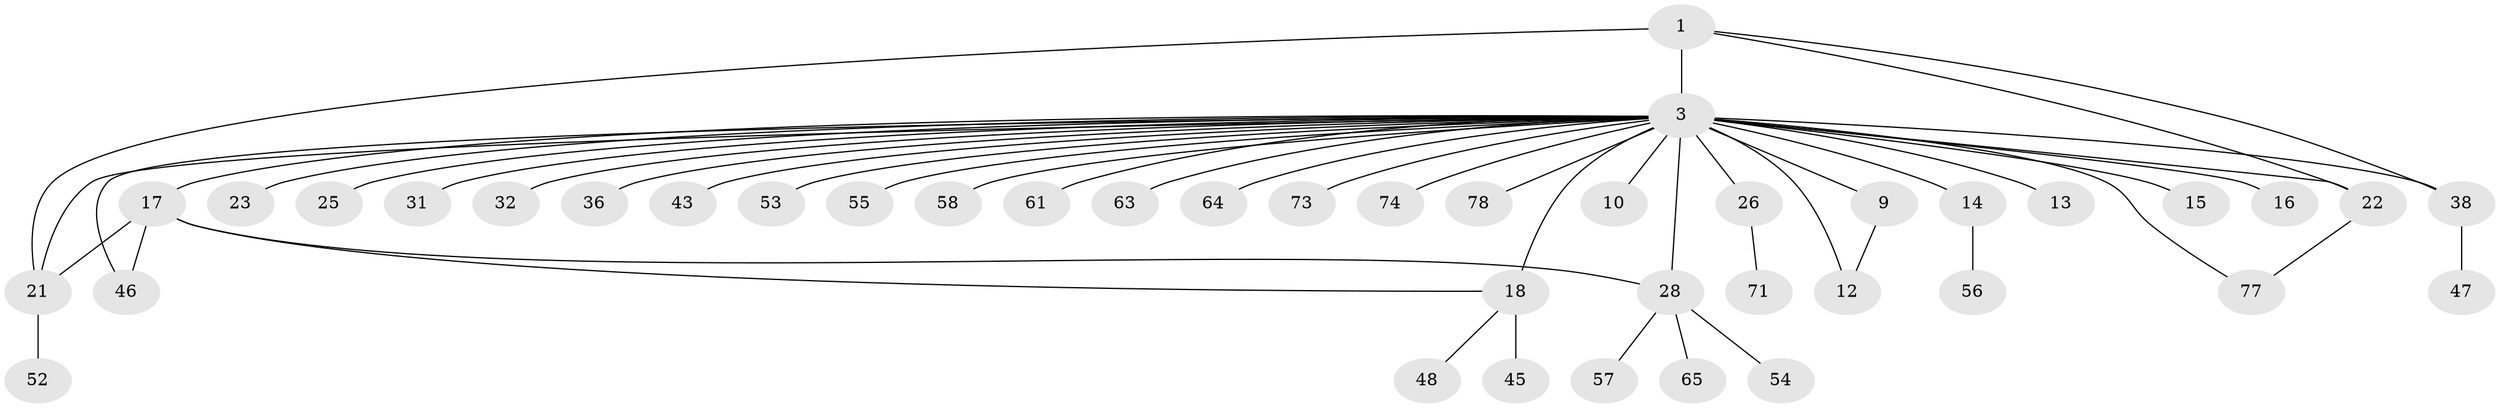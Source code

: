 // original degree distribution, {2: 0.2261904761904762, 5: 0.09523809523809523, 19: 0.011904761904761904, 16: 0.011904761904761904, 15: 0.011904761904761904, 1: 0.44047619047619047, 4: 0.07142857142857142, 14: 0.011904761904761904, 3: 0.07142857142857142, 7: 0.011904761904761904, 8: 0.011904761904761904, 6: 0.023809523809523808}
// Generated by graph-tools (version 1.1) at 2025/14/03/09/25 04:14:25]
// undirected, 42 vertices, 50 edges
graph export_dot {
graph [start="1"]
  node [color=gray90,style=filled];
  1 [super="+2"];
  3 [super="+66+62+42+4+5+8+50+7+68+29"];
  9 [super="+82+72"];
  10;
  12;
  13;
  14;
  15 [super="+33"];
  16 [super="+79"];
  17 [super="+80"];
  18 [super="+69+30"];
  21 [super="+35"];
  22 [super="+37+60+44"];
  23;
  25;
  26 [super="+70"];
  28 [super="+84+41"];
  31;
  32;
  36;
  38 [super="+75+59"];
  43;
  45;
  46 [super="+49"];
  47;
  48;
  52;
  53;
  54;
  55;
  56;
  57;
  58;
  61;
  63;
  64;
  65;
  71;
  73;
  74;
  77;
  78;
  1 -- 38;
  1 -- 3 [weight=2];
  1 -- 21;
  1 -- 22;
  3 -- 12 [weight=2];
  3 -- 13;
  3 -- 14;
  3 -- 17 [weight=2];
  3 -- 64;
  3 -- 9 [weight=4];
  3 -- 74;
  3 -- 78;
  3 -- 16 [weight=2];
  3 -- 18 [weight=2];
  3 -- 23;
  3 -- 25;
  3 -- 32;
  3 -- 38 [weight=2];
  3 -- 43;
  3 -- 46 [weight=2];
  3 -- 63;
  3 -- 10;
  3 -- 15 [weight=4];
  3 -- 21 [weight=2];
  3 -- 22 [weight=5];
  3 -- 26 [weight=3];
  3 -- 28 [weight=2];
  3 -- 31;
  3 -- 36 [weight=2];
  3 -- 53;
  3 -- 55;
  3 -- 58;
  3 -- 61;
  3 -- 73;
  3 -- 77;
  9 -- 12;
  14 -- 56;
  17 -- 28;
  17 -- 46;
  17 -- 21;
  17 -- 18;
  18 -- 48;
  18 -- 45;
  21 -- 52;
  22 -- 77;
  26 -- 71;
  28 -- 65;
  28 -- 54;
  28 -- 57;
  38 -- 47;
}
